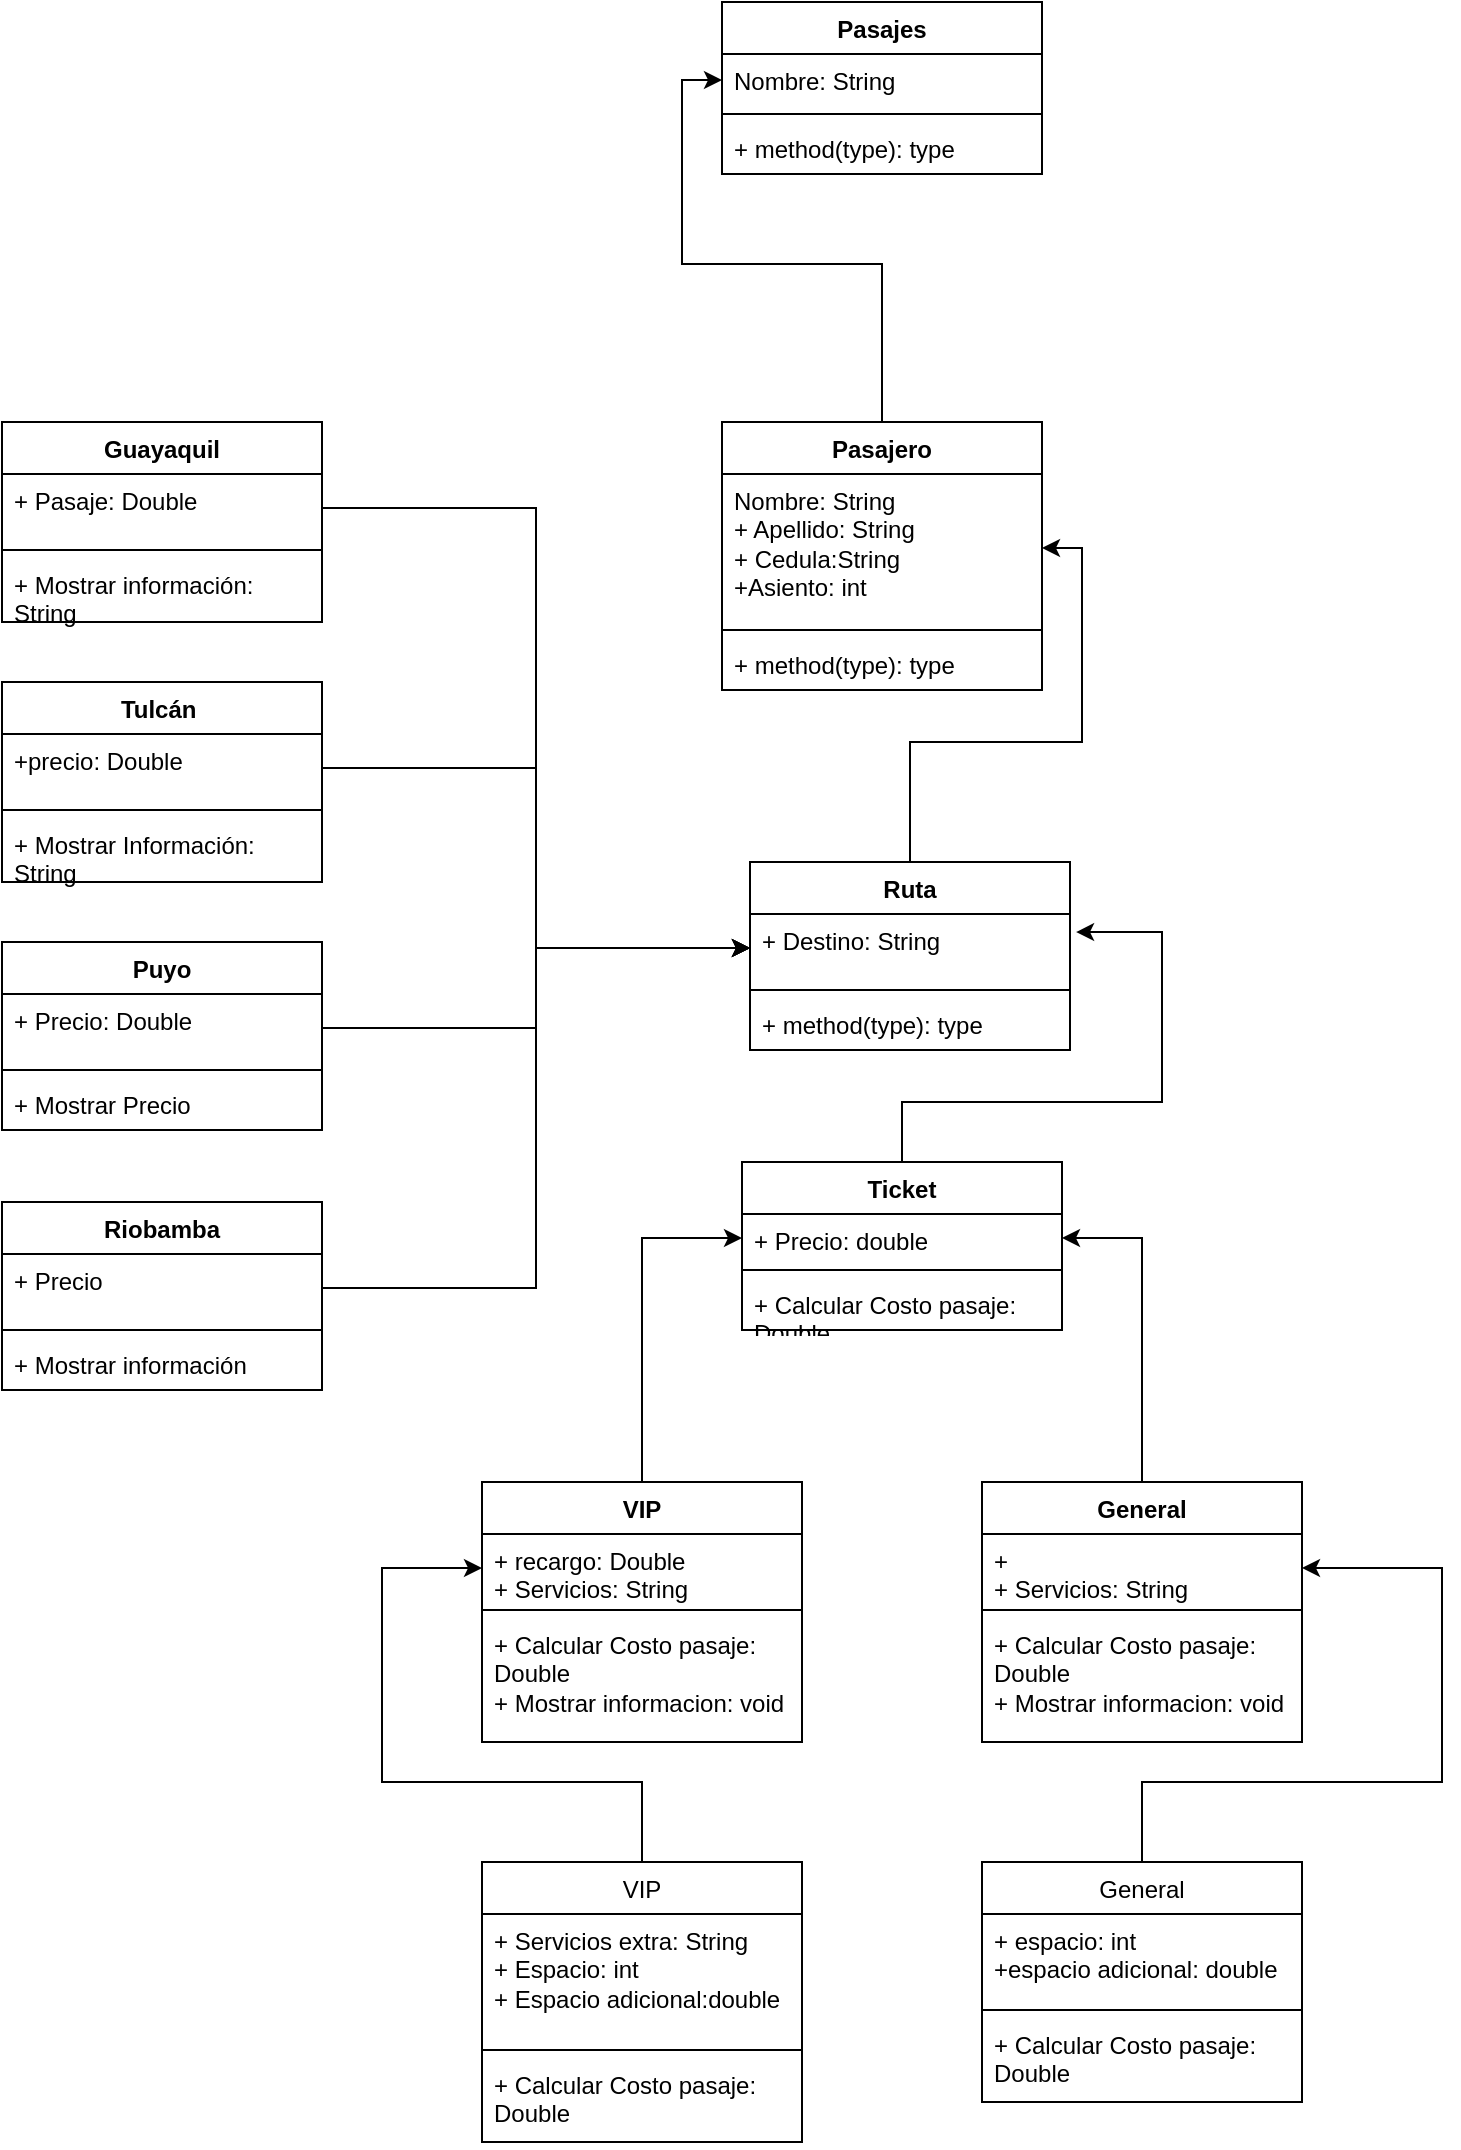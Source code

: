 <mxfile version="24.5.4" type="device">
  <diagram name="Página-1" id="VIN52RGsUoFbpufCR73E">
    <mxGraphModel dx="1771" dy="1542" grid="1" gridSize="10" guides="1" tooltips="1" connect="1" arrows="1" fold="1" page="1" pageScale="1" pageWidth="827" pageHeight="1169" math="0" shadow="0">
      <root>
        <mxCell id="0" />
        <mxCell id="1" parent="0" />
        <mxCell id="ZjvF378gRw1T9r-hCI8s-1" value="Pasajes" style="swimlane;fontStyle=1;align=center;verticalAlign=top;childLayout=stackLayout;horizontal=1;startSize=26;horizontalStack=0;resizeParent=1;resizeParentMax=0;resizeLast=0;collapsible=1;marginBottom=0;whiteSpace=wrap;html=1;" vertex="1" parent="1">
          <mxGeometry x="320" y="30" width="160" height="86" as="geometry" />
        </mxCell>
        <mxCell id="ZjvF378gRw1T9r-hCI8s-2" value="Nombre: String" style="text;strokeColor=none;fillColor=none;align=left;verticalAlign=top;spacingLeft=4;spacingRight=4;overflow=hidden;rotatable=0;points=[[0,0.5],[1,0.5]];portConstraint=eastwest;whiteSpace=wrap;html=1;" vertex="1" parent="ZjvF378gRw1T9r-hCI8s-1">
          <mxGeometry y="26" width="160" height="26" as="geometry" />
        </mxCell>
        <mxCell id="ZjvF378gRw1T9r-hCI8s-3" value="" style="line;strokeWidth=1;fillColor=none;align=left;verticalAlign=middle;spacingTop=-1;spacingLeft=3;spacingRight=3;rotatable=0;labelPosition=right;points=[];portConstraint=eastwest;strokeColor=inherit;" vertex="1" parent="ZjvF378gRw1T9r-hCI8s-1">
          <mxGeometry y="52" width="160" height="8" as="geometry" />
        </mxCell>
        <mxCell id="ZjvF378gRw1T9r-hCI8s-4" value="+ method(type): type" style="text;strokeColor=none;fillColor=none;align=left;verticalAlign=top;spacingLeft=4;spacingRight=4;overflow=hidden;rotatable=0;points=[[0,0.5],[1,0.5]];portConstraint=eastwest;whiteSpace=wrap;html=1;" vertex="1" parent="ZjvF378gRw1T9r-hCI8s-1">
          <mxGeometry y="60" width="160" height="26" as="geometry" />
        </mxCell>
        <mxCell id="ZjvF378gRw1T9r-hCI8s-5" value="&lt;div&gt;Ruta&lt;/div&gt;" style="swimlane;fontStyle=1;align=center;verticalAlign=top;childLayout=stackLayout;horizontal=1;startSize=26;horizontalStack=0;resizeParent=1;resizeParentMax=0;resizeLast=0;collapsible=1;marginBottom=0;whiteSpace=wrap;html=1;" vertex="1" parent="1">
          <mxGeometry x="334" y="460" width="160" height="94" as="geometry" />
        </mxCell>
        <mxCell id="ZjvF378gRw1T9r-hCI8s-6" value="+ Destino: String" style="text;strokeColor=none;fillColor=none;align=left;verticalAlign=top;spacingLeft=4;spacingRight=4;overflow=hidden;rotatable=0;points=[[0,0.5],[1,0.5]];portConstraint=eastwest;whiteSpace=wrap;html=1;" vertex="1" parent="ZjvF378gRw1T9r-hCI8s-5">
          <mxGeometry y="26" width="160" height="34" as="geometry" />
        </mxCell>
        <mxCell id="ZjvF378gRw1T9r-hCI8s-7" value="" style="line;strokeWidth=1;fillColor=none;align=left;verticalAlign=middle;spacingTop=-1;spacingLeft=3;spacingRight=3;rotatable=0;labelPosition=right;points=[];portConstraint=eastwest;strokeColor=inherit;" vertex="1" parent="ZjvF378gRw1T9r-hCI8s-5">
          <mxGeometry y="60" width="160" height="8" as="geometry" />
        </mxCell>
        <mxCell id="ZjvF378gRw1T9r-hCI8s-8" value="+ method(type): type" style="text;strokeColor=none;fillColor=none;align=left;verticalAlign=top;spacingLeft=4;spacingRight=4;overflow=hidden;rotatable=0;points=[[0,0.5],[1,0.5]];portConstraint=eastwest;whiteSpace=wrap;html=1;" vertex="1" parent="ZjvF378gRw1T9r-hCI8s-5">
          <mxGeometry y="68" width="160" height="26" as="geometry" />
        </mxCell>
        <mxCell id="ZjvF378gRw1T9r-hCI8s-13" value="&lt;div&gt;Ticket&lt;/div&gt;" style="swimlane;fontStyle=1;align=center;verticalAlign=top;childLayout=stackLayout;horizontal=1;startSize=26;horizontalStack=0;resizeParent=1;resizeParentMax=0;resizeLast=0;collapsible=1;marginBottom=0;whiteSpace=wrap;html=1;" vertex="1" parent="1">
          <mxGeometry x="330" y="610" width="160" height="84" as="geometry" />
        </mxCell>
        <mxCell id="ZjvF378gRw1T9r-hCI8s-14" value="+ Precio: double" style="text;strokeColor=none;fillColor=none;align=left;verticalAlign=top;spacingLeft=4;spacingRight=4;overflow=hidden;rotatable=0;points=[[0,0.5],[1,0.5]];portConstraint=eastwest;whiteSpace=wrap;html=1;" vertex="1" parent="ZjvF378gRw1T9r-hCI8s-13">
          <mxGeometry y="26" width="160" height="24" as="geometry" />
        </mxCell>
        <mxCell id="ZjvF378gRw1T9r-hCI8s-15" value="" style="line;strokeWidth=1;fillColor=none;align=left;verticalAlign=middle;spacingTop=-1;spacingLeft=3;spacingRight=3;rotatable=0;labelPosition=right;points=[];portConstraint=eastwest;strokeColor=inherit;" vertex="1" parent="ZjvF378gRw1T9r-hCI8s-13">
          <mxGeometry y="50" width="160" height="8" as="geometry" />
        </mxCell>
        <mxCell id="ZjvF378gRw1T9r-hCI8s-16" value="+ Calcular Costo pasaje: Double&lt;div&gt;+ Mostrar informacion: void&lt;/div&gt;" style="text;strokeColor=none;fillColor=none;align=left;verticalAlign=top;spacingLeft=4;spacingRight=4;overflow=hidden;rotatable=0;points=[[0,0.5],[1,0.5]];portConstraint=eastwest;whiteSpace=wrap;html=1;" vertex="1" parent="ZjvF378gRw1T9r-hCI8s-13">
          <mxGeometry y="58" width="160" height="26" as="geometry" />
        </mxCell>
        <mxCell id="ZjvF378gRw1T9r-hCI8s-21" style="edgeStyle=orthogonalEdgeStyle;rounded=0;orthogonalLoop=1;jettySize=auto;html=1;exitX=0.5;exitY=0;exitDx=0;exitDy=0;entryX=0;entryY=0.5;entryDx=0;entryDy=0;" edge="1" parent="1" source="ZjvF378gRw1T9r-hCI8s-17" target="ZjvF378gRw1T9r-hCI8s-2">
          <mxGeometry relative="1" as="geometry" />
        </mxCell>
        <mxCell id="ZjvF378gRw1T9r-hCI8s-17" value="Pasajero" style="swimlane;fontStyle=1;align=center;verticalAlign=top;childLayout=stackLayout;horizontal=1;startSize=26;horizontalStack=0;resizeParent=1;resizeParentMax=0;resizeLast=0;collapsible=1;marginBottom=0;whiteSpace=wrap;html=1;" vertex="1" parent="1">
          <mxGeometry x="320" y="240" width="160" height="134" as="geometry" />
        </mxCell>
        <mxCell id="ZjvF378gRw1T9r-hCI8s-18" value="Nombre: String&lt;div&gt;+ Apellido: String&lt;/div&gt;&lt;div&gt;+ Cedula:String&lt;/div&gt;&lt;div&gt;+Asiento: int&lt;/div&gt;&lt;div&gt;&lt;br&gt;&lt;/div&gt;" style="text;strokeColor=none;fillColor=none;align=left;verticalAlign=top;spacingLeft=4;spacingRight=4;overflow=hidden;rotatable=0;points=[[0,0.5],[1,0.5]];portConstraint=eastwest;whiteSpace=wrap;html=1;" vertex="1" parent="ZjvF378gRw1T9r-hCI8s-17">
          <mxGeometry y="26" width="160" height="74" as="geometry" />
        </mxCell>
        <mxCell id="ZjvF378gRw1T9r-hCI8s-19" value="" style="line;strokeWidth=1;fillColor=none;align=left;verticalAlign=middle;spacingTop=-1;spacingLeft=3;spacingRight=3;rotatable=0;labelPosition=right;points=[];portConstraint=eastwest;strokeColor=inherit;" vertex="1" parent="ZjvF378gRw1T9r-hCI8s-17">
          <mxGeometry y="100" width="160" height="8" as="geometry" />
        </mxCell>
        <mxCell id="ZjvF378gRw1T9r-hCI8s-20" value="+ method(type): type" style="text;strokeColor=none;fillColor=none;align=left;verticalAlign=top;spacingLeft=4;spacingRight=4;overflow=hidden;rotatable=0;points=[[0,0.5],[1,0.5]];portConstraint=eastwest;whiteSpace=wrap;html=1;" vertex="1" parent="ZjvF378gRw1T9r-hCI8s-17">
          <mxGeometry y="108" width="160" height="26" as="geometry" />
        </mxCell>
        <mxCell id="ZjvF378gRw1T9r-hCI8s-22" style="edgeStyle=orthogonalEdgeStyle;rounded=0;orthogonalLoop=1;jettySize=auto;html=1;exitX=0.5;exitY=0;exitDx=0;exitDy=0;entryX=1;entryY=0.5;entryDx=0;entryDy=0;" edge="1" parent="1" source="ZjvF378gRw1T9r-hCI8s-5" target="ZjvF378gRw1T9r-hCI8s-18">
          <mxGeometry relative="1" as="geometry" />
        </mxCell>
        <mxCell id="ZjvF378gRw1T9r-hCI8s-56" style="edgeStyle=orthogonalEdgeStyle;rounded=0;orthogonalLoop=1;jettySize=auto;html=1;exitX=0.5;exitY=0;exitDx=0;exitDy=0;entryX=0;entryY=0.5;entryDx=0;entryDy=0;" edge="1" parent="1" source="ZjvF378gRw1T9r-hCI8s-23" target="ZjvF378gRw1T9r-hCI8s-14">
          <mxGeometry relative="1" as="geometry" />
        </mxCell>
        <mxCell id="ZjvF378gRw1T9r-hCI8s-23" value="&lt;div&gt;VIP&lt;/div&gt;" style="swimlane;fontStyle=1;align=center;verticalAlign=top;childLayout=stackLayout;horizontal=1;startSize=26;horizontalStack=0;resizeParent=1;resizeParentMax=0;resizeLast=0;collapsible=1;marginBottom=0;whiteSpace=wrap;html=1;" vertex="1" parent="1">
          <mxGeometry x="200" y="770" width="160" height="130" as="geometry" />
        </mxCell>
        <mxCell id="ZjvF378gRw1T9r-hCI8s-24" value="+ recargo: Double&lt;div&gt;+ Servicios: String&lt;/div&gt;" style="text;strokeColor=none;fillColor=none;align=left;verticalAlign=top;spacingLeft=4;spacingRight=4;overflow=hidden;rotatable=0;points=[[0,0.5],[1,0.5]];portConstraint=eastwest;whiteSpace=wrap;html=1;" vertex="1" parent="ZjvF378gRw1T9r-hCI8s-23">
          <mxGeometry y="26" width="160" height="34" as="geometry" />
        </mxCell>
        <mxCell id="ZjvF378gRw1T9r-hCI8s-25" value="" style="line;strokeWidth=1;fillColor=none;align=left;verticalAlign=middle;spacingTop=-1;spacingLeft=3;spacingRight=3;rotatable=0;labelPosition=right;points=[];portConstraint=eastwest;strokeColor=inherit;" vertex="1" parent="ZjvF378gRw1T9r-hCI8s-23">
          <mxGeometry y="60" width="160" height="8" as="geometry" />
        </mxCell>
        <mxCell id="ZjvF378gRw1T9r-hCI8s-26" value="+ Calcular Costo pasaje: Double&lt;div&gt;+ Mostrar informacion: void&lt;/div&gt;" style="text;strokeColor=none;fillColor=none;align=left;verticalAlign=top;spacingLeft=4;spacingRight=4;overflow=hidden;rotatable=0;points=[[0,0.5],[1,0.5]];portConstraint=eastwest;whiteSpace=wrap;html=1;" vertex="1" parent="ZjvF378gRw1T9r-hCI8s-23">
          <mxGeometry y="68" width="160" height="62" as="geometry" />
        </mxCell>
        <mxCell id="ZjvF378gRw1T9r-hCI8s-57" style="edgeStyle=orthogonalEdgeStyle;rounded=0;orthogonalLoop=1;jettySize=auto;html=1;exitX=0.5;exitY=0;exitDx=0;exitDy=0;" edge="1" parent="1" source="ZjvF378gRw1T9r-hCI8s-27" target="ZjvF378gRw1T9r-hCI8s-14">
          <mxGeometry relative="1" as="geometry" />
        </mxCell>
        <mxCell id="ZjvF378gRw1T9r-hCI8s-27" value="&lt;div&gt;General&lt;/div&gt;" style="swimlane;fontStyle=1;align=center;verticalAlign=top;childLayout=stackLayout;horizontal=1;startSize=26;horizontalStack=0;resizeParent=1;resizeParentMax=0;resizeLast=0;collapsible=1;marginBottom=0;whiteSpace=wrap;html=1;" vertex="1" parent="1">
          <mxGeometry x="450" y="770" width="160" height="130" as="geometry" />
        </mxCell>
        <mxCell id="ZjvF378gRw1T9r-hCI8s-28" value="+&amp;nbsp;&lt;div&gt;+ Servicios: String&lt;/div&gt;" style="text;strokeColor=none;fillColor=none;align=left;verticalAlign=top;spacingLeft=4;spacingRight=4;overflow=hidden;rotatable=0;points=[[0,0.5],[1,0.5]];portConstraint=eastwest;whiteSpace=wrap;html=1;" vertex="1" parent="ZjvF378gRw1T9r-hCI8s-27">
          <mxGeometry y="26" width="160" height="34" as="geometry" />
        </mxCell>
        <mxCell id="ZjvF378gRw1T9r-hCI8s-29" value="" style="line;strokeWidth=1;fillColor=none;align=left;verticalAlign=middle;spacingTop=-1;spacingLeft=3;spacingRight=3;rotatable=0;labelPosition=right;points=[];portConstraint=eastwest;strokeColor=inherit;" vertex="1" parent="ZjvF378gRw1T9r-hCI8s-27">
          <mxGeometry y="60" width="160" height="8" as="geometry" />
        </mxCell>
        <mxCell id="ZjvF378gRw1T9r-hCI8s-30" value="+ Calcular Costo pasaje: Double&lt;div&gt;+ Mostrar informacion: void&lt;/div&gt;" style="text;strokeColor=none;fillColor=none;align=left;verticalAlign=top;spacingLeft=4;spacingRight=4;overflow=hidden;rotatable=0;points=[[0,0.5],[1,0.5]];portConstraint=eastwest;whiteSpace=wrap;html=1;" vertex="1" parent="ZjvF378gRw1T9r-hCI8s-27">
          <mxGeometry y="68" width="160" height="62" as="geometry" />
        </mxCell>
        <mxCell id="ZjvF378gRw1T9r-hCI8s-31" value="&lt;div&gt;Riobamba&lt;/div&gt;" style="swimlane;fontStyle=1;align=center;verticalAlign=top;childLayout=stackLayout;horizontal=1;startSize=26;horizontalStack=0;resizeParent=1;resizeParentMax=0;resizeLast=0;collapsible=1;marginBottom=0;whiteSpace=wrap;html=1;" vertex="1" parent="1">
          <mxGeometry x="-40" y="630" width="160" height="94" as="geometry" />
        </mxCell>
        <mxCell id="ZjvF378gRw1T9r-hCI8s-32" value="&lt;div&gt;+ Precio&lt;/div&gt;" style="text;strokeColor=none;fillColor=none;align=left;verticalAlign=top;spacingLeft=4;spacingRight=4;overflow=hidden;rotatable=0;points=[[0,0.5],[1,0.5]];portConstraint=eastwest;whiteSpace=wrap;html=1;" vertex="1" parent="ZjvF378gRw1T9r-hCI8s-31">
          <mxGeometry y="26" width="160" height="34" as="geometry" />
        </mxCell>
        <mxCell id="ZjvF378gRw1T9r-hCI8s-33" value="" style="line;strokeWidth=1;fillColor=none;align=left;verticalAlign=middle;spacingTop=-1;spacingLeft=3;spacingRight=3;rotatable=0;labelPosition=right;points=[];portConstraint=eastwest;strokeColor=inherit;" vertex="1" parent="ZjvF378gRw1T9r-hCI8s-31">
          <mxGeometry y="60" width="160" height="8" as="geometry" />
        </mxCell>
        <mxCell id="ZjvF378gRw1T9r-hCI8s-34" value="+ Mostrar información&amp;nbsp;" style="text;strokeColor=none;fillColor=none;align=left;verticalAlign=top;spacingLeft=4;spacingRight=4;overflow=hidden;rotatable=0;points=[[0,0.5],[1,0.5]];portConstraint=eastwest;whiteSpace=wrap;html=1;" vertex="1" parent="ZjvF378gRw1T9r-hCI8s-31">
          <mxGeometry y="68" width="160" height="26" as="geometry" />
        </mxCell>
        <mxCell id="ZjvF378gRw1T9r-hCI8s-35" style="edgeStyle=orthogonalEdgeStyle;rounded=0;orthogonalLoop=1;jettySize=auto;html=1;exitX=0.5;exitY=0;exitDx=0;exitDy=0;entryX=1.019;entryY=0.265;entryDx=0;entryDy=0;entryPerimeter=0;" edge="1" parent="1" source="ZjvF378gRw1T9r-hCI8s-13" target="ZjvF378gRw1T9r-hCI8s-6">
          <mxGeometry relative="1" as="geometry">
            <Array as="points">
              <mxPoint x="410" y="580" />
              <mxPoint x="540" y="580" />
              <mxPoint x="540" y="495" />
            </Array>
          </mxGeometry>
        </mxCell>
        <mxCell id="ZjvF378gRw1T9r-hCI8s-40" value="Puyo" style="swimlane;fontStyle=1;align=center;verticalAlign=top;childLayout=stackLayout;horizontal=1;startSize=26;horizontalStack=0;resizeParent=1;resizeParentMax=0;resizeLast=0;collapsible=1;marginBottom=0;whiteSpace=wrap;html=1;" vertex="1" parent="1">
          <mxGeometry x="-40" y="500" width="160" height="94" as="geometry" />
        </mxCell>
        <mxCell id="ZjvF378gRw1T9r-hCI8s-41" value="&lt;div&gt;+ Precio: Double&lt;/div&gt;" style="text;strokeColor=none;fillColor=none;align=left;verticalAlign=top;spacingLeft=4;spacingRight=4;overflow=hidden;rotatable=0;points=[[0,0.5],[1,0.5]];portConstraint=eastwest;whiteSpace=wrap;html=1;" vertex="1" parent="ZjvF378gRw1T9r-hCI8s-40">
          <mxGeometry y="26" width="160" height="34" as="geometry" />
        </mxCell>
        <mxCell id="ZjvF378gRw1T9r-hCI8s-42" value="" style="line;strokeWidth=1;fillColor=none;align=left;verticalAlign=middle;spacingTop=-1;spacingLeft=3;spacingRight=3;rotatable=0;labelPosition=right;points=[];portConstraint=eastwest;strokeColor=inherit;" vertex="1" parent="ZjvF378gRw1T9r-hCI8s-40">
          <mxGeometry y="60" width="160" height="8" as="geometry" />
        </mxCell>
        <mxCell id="ZjvF378gRw1T9r-hCI8s-43" value="+ Mostrar Precio" style="text;strokeColor=none;fillColor=none;align=left;verticalAlign=top;spacingLeft=4;spacingRight=4;overflow=hidden;rotatable=0;points=[[0,0.5],[1,0.5]];portConstraint=eastwest;whiteSpace=wrap;html=1;" vertex="1" parent="ZjvF378gRw1T9r-hCI8s-40">
          <mxGeometry y="68" width="160" height="26" as="geometry" />
        </mxCell>
        <mxCell id="ZjvF378gRw1T9r-hCI8s-44" value="&lt;div&gt;Tulcán&amp;nbsp;&lt;/div&gt;" style="swimlane;fontStyle=1;align=center;verticalAlign=top;childLayout=stackLayout;horizontal=1;startSize=26;horizontalStack=0;resizeParent=1;resizeParentMax=0;resizeLast=0;collapsible=1;marginBottom=0;whiteSpace=wrap;html=1;" vertex="1" parent="1">
          <mxGeometry x="-40" y="370" width="160" height="100" as="geometry" />
        </mxCell>
        <mxCell id="ZjvF378gRw1T9r-hCI8s-45" value="&lt;div&gt;+precio: Double&lt;/div&gt;" style="text;strokeColor=none;fillColor=none;align=left;verticalAlign=top;spacingLeft=4;spacingRight=4;overflow=hidden;rotatable=0;points=[[0,0.5],[1,0.5]];portConstraint=eastwest;whiteSpace=wrap;html=1;" vertex="1" parent="ZjvF378gRw1T9r-hCI8s-44">
          <mxGeometry y="26" width="160" height="34" as="geometry" />
        </mxCell>
        <mxCell id="ZjvF378gRw1T9r-hCI8s-46" value="" style="line;strokeWidth=1;fillColor=none;align=left;verticalAlign=middle;spacingTop=-1;spacingLeft=3;spacingRight=3;rotatable=0;labelPosition=right;points=[];portConstraint=eastwest;strokeColor=inherit;" vertex="1" parent="ZjvF378gRw1T9r-hCI8s-44">
          <mxGeometry y="60" width="160" height="8" as="geometry" />
        </mxCell>
        <mxCell id="ZjvF378gRw1T9r-hCI8s-47" value="+ Mostrar Información: String" style="text;strokeColor=none;fillColor=none;align=left;verticalAlign=top;spacingLeft=4;spacingRight=4;overflow=hidden;rotatable=0;points=[[0,0.5],[1,0.5]];portConstraint=eastwest;whiteSpace=wrap;html=1;" vertex="1" parent="ZjvF378gRw1T9r-hCI8s-44">
          <mxGeometry y="68" width="160" height="32" as="geometry" />
        </mxCell>
        <mxCell id="ZjvF378gRw1T9r-hCI8s-48" value="&lt;div&gt;Guayaquil&lt;/div&gt;" style="swimlane;fontStyle=1;align=center;verticalAlign=top;childLayout=stackLayout;horizontal=1;startSize=26;horizontalStack=0;resizeParent=1;resizeParentMax=0;resizeLast=0;collapsible=1;marginBottom=0;whiteSpace=wrap;html=1;" vertex="1" parent="1">
          <mxGeometry x="-40" y="240" width="160" height="100" as="geometry" />
        </mxCell>
        <mxCell id="ZjvF378gRw1T9r-hCI8s-49" value="&lt;div&gt;+ Pasaje: Double&lt;/div&gt;" style="text;strokeColor=none;fillColor=none;align=left;verticalAlign=top;spacingLeft=4;spacingRight=4;overflow=hidden;rotatable=0;points=[[0,0.5],[1,0.5]];portConstraint=eastwest;whiteSpace=wrap;html=1;" vertex="1" parent="ZjvF378gRw1T9r-hCI8s-48">
          <mxGeometry y="26" width="160" height="34" as="geometry" />
        </mxCell>
        <mxCell id="ZjvF378gRw1T9r-hCI8s-50" value="" style="line;strokeWidth=1;fillColor=none;align=left;verticalAlign=middle;spacingTop=-1;spacingLeft=3;spacingRight=3;rotatable=0;labelPosition=right;points=[];portConstraint=eastwest;strokeColor=inherit;" vertex="1" parent="ZjvF378gRw1T9r-hCI8s-48">
          <mxGeometry y="60" width="160" height="8" as="geometry" />
        </mxCell>
        <mxCell id="ZjvF378gRw1T9r-hCI8s-51" value="+ Mostrar información: String" style="text;strokeColor=none;fillColor=none;align=left;verticalAlign=top;spacingLeft=4;spacingRight=4;overflow=hidden;rotatable=0;points=[[0,0.5],[1,0.5]];portConstraint=eastwest;whiteSpace=wrap;html=1;" vertex="1" parent="ZjvF378gRw1T9r-hCI8s-48">
          <mxGeometry y="68" width="160" height="32" as="geometry" />
        </mxCell>
        <mxCell id="ZjvF378gRw1T9r-hCI8s-52" style="edgeStyle=orthogonalEdgeStyle;rounded=0;orthogonalLoop=1;jettySize=auto;html=1;" edge="1" parent="1" source="ZjvF378gRw1T9r-hCI8s-49" target="ZjvF378gRw1T9r-hCI8s-6">
          <mxGeometry relative="1" as="geometry" />
        </mxCell>
        <mxCell id="ZjvF378gRw1T9r-hCI8s-53" style="edgeStyle=orthogonalEdgeStyle;rounded=0;orthogonalLoop=1;jettySize=auto;html=1;" edge="1" parent="1" source="ZjvF378gRw1T9r-hCI8s-45" target="ZjvF378gRw1T9r-hCI8s-6">
          <mxGeometry relative="1" as="geometry" />
        </mxCell>
        <mxCell id="ZjvF378gRw1T9r-hCI8s-54" style="edgeStyle=orthogonalEdgeStyle;rounded=0;orthogonalLoop=1;jettySize=auto;html=1;entryX=0;entryY=0.5;entryDx=0;entryDy=0;" edge="1" parent="1" source="ZjvF378gRw1T9r-hCI8s-41" target="ZjvF378gRw1T9r-hCI8s-6">
          <mxGeometry relative="1" as="geometry" />
        </mxCell>
        <mxCell id="ZjvF378gRw1T9r-hCI8s-55" style="edgeStyle=orthogonalEdgeStyle;rounded=0;orthogonalLoop=1;jettySize=auto;html=1;" edge="1" parent="1" source="ZjvF378gRw1T9r-hCI8s-32" target="ZjvF378gRw1T9r-hCI8s-6">
          <mxGeometry relative="1" as="geometry" />
        </mxCell>
        <mxCell id="ZjvF378gRw1T9r-hCI8s-66" style="edgeStyle=orthogonalEdgeStyle;rounded=0;orthogonalLoop=1;jettySize=auto;html=1;exitX=0.5;exitY=0;exitDx=0;exitDy=0;" edge="1" parent="1" source="ZjvF378gRw1T9r-hCI8s-58" target="ZjvF378gRw1T9r-hCI8s-24">
          <mxGeometry relative="1" as="geometry">
            <Array as="points">
              <mxPoint x="280" y="920" />
              <mxPoint x="150" y="920" />
              <mxPoint x="150" y="813" />
            </Array>
          </mxGeometry>
        </mxCell>
        <mxCell id="ZjvF378gRw1T9r-hCI8s-58" value="&lt;div&gt;VIP&lt;/div&gt;" style="swimlane;fontStyle=0;align=center;verticalAlign=top;childLayout=stackLayout;horizontal=1;startSize=26;horizontalStack=0;resizeParent=1;resizeParentMax=0;resizeLast=0;collapsible=1;marginBottom=0;whiteSpace=wrap;html=1;" vertex="1" parent="1">
          <mxGeometry x="200" y="960" width="160" height="140" as="geometry" />
        </mxCell>
        <mxCell id="ZjvF378gRw1T9r-hCI8s-59" value="+ Servicios extra: String&lt;div&gt;+ Espacio: int&lt;/div&gt;&lt;div&gt;+ Espacio adicional:double&lt;/div&gt;" style="text;strokeColor=none;fillColor=none;align=left;verticalAlign=top;spacingLeft=4;spacingRight=4;overflow=hidden;rotatable=0;points=[[0,0.5],[1,0.5]];portConstraint=eastwest;whiteSpace=wrap;html=1;" vertex="1" parent="ZjvF378gRw1T9r-hCI8s-58">
          <mxGeometry y="26" width="160" height="64" as="geometry" />
        </mxCell>
        <mxCell id="ZjvF378gRw1T9r-hCI8s-60" value="" style="line;strokeWidth=1;fillColor=none;align=left;verticalAlign=middle;spacingTop=-1;spacingLeft=3;spacingRight=3;rotatable=0;labelPosition=right;points=[];portConstraint=eastwest;strokeColor=inherit;" vertex="1" parent="ZjvF378gRw1T9r-hCI8s-58">
          <mxGeometry y="90" width="160" height="8" as="geometry" />
        </mxCell>
        <mxCell id="ZjvF378gRw1T9r-hCI8s-61" value="+ Calcular Costo pasaje: Double" style="text;strokeColor=none;fillColor=none;align=left;verticalAlign=top;spacingLeft=4;spacingRight=4;overflow=hidden;rotatable=0;points=[[0,0.5],[1,0.5]];portConstraint=eastwest;whiteSpace=wrap;html=1;" vertex="1" parent="ZjvF378gRw1T9r-hCI8s-58">
          <mxGeometry y="98" width="160" height="42" as="geometry" />
        </mxCell>
        <mxCell id="ZjvF378gRw1T9r-hCI8s-67" style="edgeStyle=orthogonalEdgeStyle;rounded=0;orthogonalLoop=1;jettySize=auto;html=1;entryX=1;entryY=0.5;entryDx=0;entryDy=0;" edge="1" parent="1" source="ZjvF378gRw1T9r-hCI8s-62" target="ZjvF378gRw1T9r-hCI8s-28">
          <mxGeometry relative="1" as="geometry">
            <Array as="points">
              <mxPoint x="530" y="920" />
              <mxPoint x="680" y="920" />
              <mxPoint x="680" y="813" />
            </Array>
          </mxGeometry>
        </mxCell>
        <mxCell id="ZjvF378gRw1T9r-hCI8s-62" value="&lt;div&gt;General&lt;/div&gt;" style="swimlane;fontStyle=0;align=center;verticalAlign=top;childLayout=stackLayout;horizontal=1;startSize=26;horizontalStack=0;resizeParent=1;resizeParentMax=0;resizeLast=0;collapsible=1;marginBottom=0;whiteSpace=wrap;html=1;" vertex="1" parent="1">
          <mxGeometry x="450" y="960" width="160" height="120" as="geometry" />
        </mxCell>
        <mxCell id="ZjvF378gRw1T9r-hCI8s-63" value="+ espacio: int&lt;div&gt;+espacio adicional: double&lt;/div&gt;" style="text;strokeColor=none;fillColor=none;align=left;verticalAlign=top;spacingLeft=4;spacingRight=4;overflow=hidden;rotatable=0;points=[[0,0.5],[1,0.5]];portConstraint=eastwest;whiteSpace=wrap;html=1;" vertex="1" parent="ZjvF378gRw1T9r-hCI8s-62">
          <mxGeometry y="26" width="160" height="44" as="geometry" />
        </mxCell>
        <mxCell id="ZjvF378gRw1T9r-hCI8s-64" value="" style="line;strokeWidth=1;fillColor=none;align=left;verticalAlign=middle;spacingTop=-1;spacingLeft=3;spacingRight=3;rotatable=0;labelPosition=right;points=[];portConstraint=eastwest;strokeColor=inherit;" vertex="1" parent="ZjvF378gRw1T9r-hCI8s-62">
          <mxGeometry y="70" width="160" height="8" as="geometry" />
        </mxCell>
        <mxCell id="ZjvF378gRw1T9r-hCI8s-65" value="+ Calcular Costo pasaje: Double" style="text;strokeColor=none;fillColor=none;align=left;verticalAlign=top;spacingLeft=4;spacingRight=4;overflow=hidden;rotatable=0;points=[[0,0.5],[1,0.5]];portConstraint=eastwest;whiteSpace=wrap;html=1;" vertex="1" parent="ZjvF378gRw1T9r-hCI8s-62">
          <mxGeometry y="78" width="160" height="42" as="geometry" />
        </mxCell>
      </root>
    </mxGraphModel>
  </diagram>
</mxfile>

